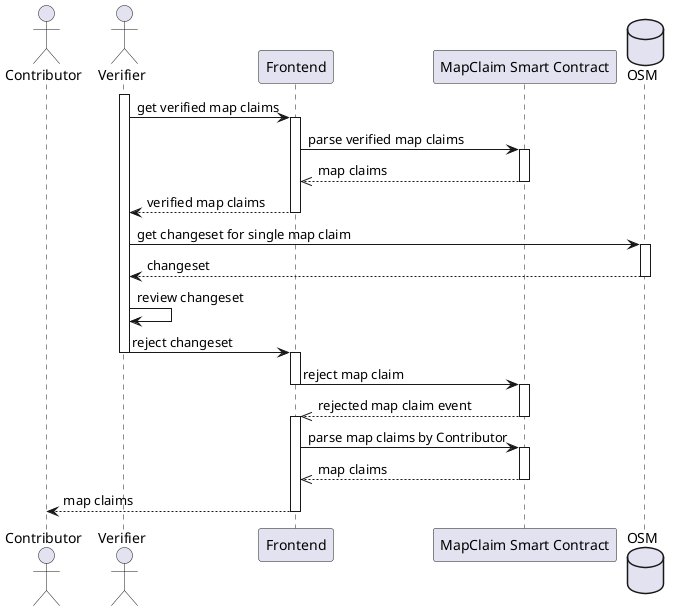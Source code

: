 @startuml
actor C as "Contributor"
actor V as "Verifier"
participant FE as "Frontend"
participant MC as "MapClaim Smart Contract"
database OSM

activate V
V -> FE: get verified map claims
activate FE

FE -> MC: parse verified map claims
activate MC
MC -->> FE: map claims
deactivate MC

FE --> V: verified map claims
deactivate FE

V -> OSM: get changeset for single map claim
activate OSM
OSM --> V: changeset
deactivate OSM

V -> V: review changeset
V -> FE: reject changeset
deactivate V

activate FE
FE -> MC: reject map claim
deactivate FE
activate MC


MC -->> FE: rejected map claim event
deactivate MC

activate FE
FE -> MC: parse map claims by Contributor

activate MC
MC -->> FE: map claims
deactivate MC
FE --> C: map claims
deactivate FE


@enduml


